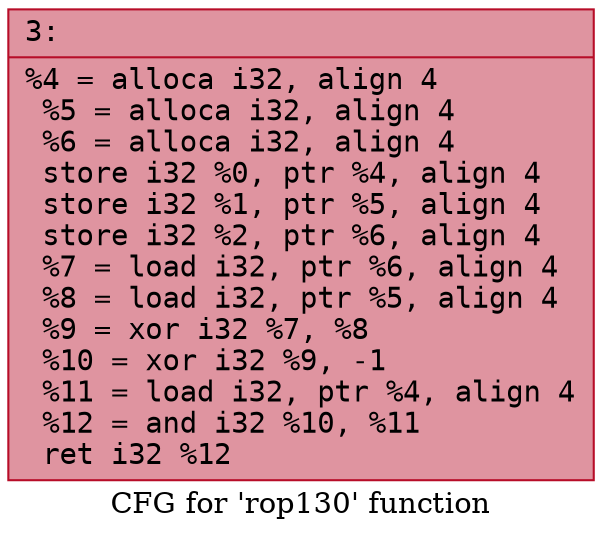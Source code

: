 digraph "CFG for 'rop130' function" {
	label="CFG for 'rop130' function";

	Node0x6000015c0780 [shape=record,color="#b70d28ff", style=filled, fillcolor="#b70d2870" fontname="Courier",label="{3:\l|  %4 = alloca i32, align 4\l  %5 = alloca i32, align 4\l  %6 = alloca i32, align 4\l  store i32 %0, ptr %4, align 4\l  store i32 %1, ptr %5, align 4\l  store i32 %2, ptr %6, align 4\l  %7 = load i32, ptr %6, align 4\l  %8 = load i32, ptr %5, align 4\l  %9 = xor i32 %7, %8\l  %10 = xor i32 %9, -1\l  %11 = load i32, ptr %4, align 4\l  %12 = and i32 %10, %11\l  ret i32 %12\l}"];
}
